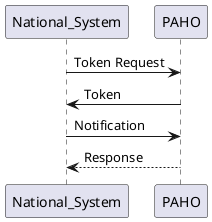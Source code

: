 @startuml

National_System -> PAHO: Token Request
PAHO -> National_System:  Token

National_System -> PAHO: Notification
PAHO --> National_System:  Response

@enduml